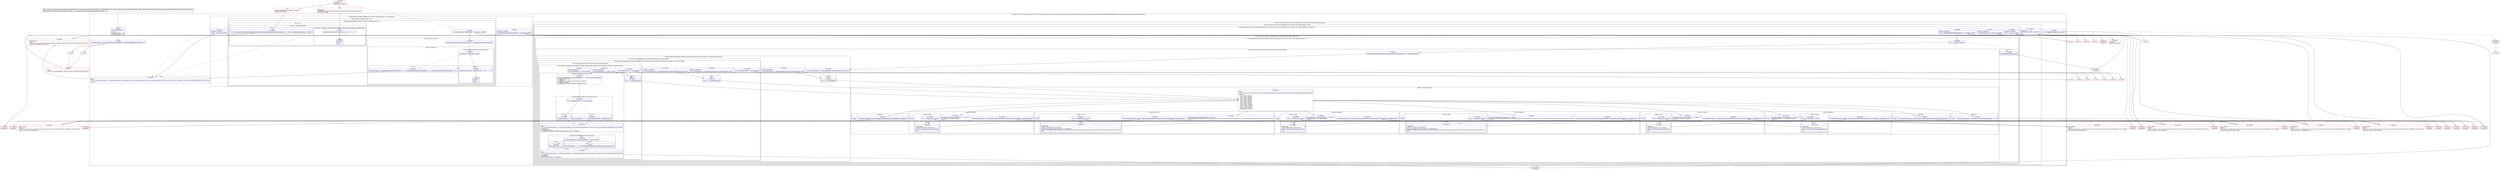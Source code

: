 digraph "CFG forandroid.support.media.ExifInterface.setAttribute(Ljava\/lang\/String;Ljava\/lang\/String;)V" {
subgraph cluster_Region_1951959912 {
label = "R(5:0|1|(1:(2:10|(2:(2:12|13)|(1:14)))(1:(1:17)))|21|(2:(1:(3:32|(1:59)(1:(1:42)(1:(1:58)(5:49|(1:51)(1:52)|53|(1:55)(1:56)|57)))|60)(1:31))|94)) | DECL_VAR: android.support.media.ExifInterface$ExifTag null, int null, java.lang.String null, java.lang.String null\l";
node [shape=record,color=blue];
Node_0 [shape=record,label="{0\:\ 0x0000|MTH_ENTER_BLOCK\l|r0 = r18\ljava.lang.String r1 = r20\ljava.lang.String r3 = r19\l}"];
Node_1 [shape=record,label="{1\:\ 0x000c|java.lang.String r2 = TAG_ISO_SPEED_RATINGS.equals(r3) ? TAG_PHOTOGRAPHIC_SENSITIVITY : r3\l}"];
subgraph cluster_IfRegion_582682811 {
label = "IF [B:5:0x0014, B:7:0x001c] THEN: R(1:(2:10|(2:(2:12|13)|(1:14)))(1:(1:17))) ELSE: null";
node [shape=record,color=blue];
Node_5 [shape=record,label="{5\:\ 0x0014|ADDED_TO_REGION\l|if (r1 != null) goto L_0x0016\l}"];
Node_7 [shape=record,label="{7\:\ 0x001c|ADDED_TO_REGION\l|if (sTagSetForCompatibility.contains(r2) == true) goto L_0x001e\l}"];
subgraph cluster_Region_101088439 {
label = "R(1:(2:10|(2:(2:12|13)|(1:14)))(1:(1:17)))";
node [shape=record,color=blue];
subgraph cluster_IfRegion_1736598297 {
label = "IF [B:9:0x0024] THEN: R(2:10|(2:(2:12|13)|(1:14))) ELSE: R(1:(1:17))";
node [shape=record,color=blue];
Node_9 [shape=record,label="{9\:\ 0x0024|if (r2.equals(TAG_GPS_TIMESTAMP) == true) goto L_0x0026\l}"];
subgraph cluster_Region_310953039 {
label = "R(2:10|(2:(2:12|13)|(1:14)))";
node [shape=record,color=blue];
Node_10 [shape=record,label="{10\:\ 0x0026|java.util.regex.Matcher java.util.regex.Matcher r5 = sGpsTimestampPattern.matcher(r1)\l}"];
subgraph cluster_Region_778419019 {
label = "R(2:(2:12|13)|(1:14))";
node [shape=record,color=blue];
subgraph cluster_IfRegion_2080916279 {
label = "IF [B:11:0x0030] THEN: R(2:12|13) ELSE: null";
node [shape=record,color=blue];
Node_11 [shape=record,label="{11\:\ 0x0030|if (r5.find() == false) goto L_0x0032\l}"];
subgraph cluster_Region_1744177885 {
label = "R(2:12|13)";
node [shape=record,color=blue];
Node_12 [shape=record,label="{12\:\ 0x0032|android.util.Log.w(TAG, \"Invalid value for \" + r2 + \" : \" + r1)\l}"];
Node_13 [shape=record,label="{13\:\ 0x0050|RETURN\l|return\l}"];
}
}
subgraph cluster_Region_2029909766 {
label = "R(1:14)";
node [shape=record,color=blue];
Node_14 [shape=record,label="{14\:\ 0x0051|java.lang.String r1 = java.lang.Integer.parseInt(r5.group(1)) + \"\/1,\" + java.lang.Integer.parseInt(r5.group(2)) + \"\/1,\" + java.lang.Integer.parseInt(r5.group(3)) + \"\/1\"\l}"];
}
}
}
subgraph cluster_Region_226324491 {
label = "R(1:(1:17))";
node [shape=record,color=blue];
subgraph cluster_TryCatchRegion_740457420 {
label = "Try: R(1:17) catches: R(2:18|20)";
node [shape=record,color=blue];
subgraph cluster_Region_1320642436 {
label = "R(1:17)";
node [shape=record,color=blue];
Node_17 [shape=record,label="{17\:\ 0x009a|r1 = new android.support.media.ExifInterface.Rational(java.lang.Double.parseDouble(r20)).toString()     \/\/ Catch:\{ NumberFormatException \-\> 0x009c \}\l}"];
}
subgraph cluster_Region_1889834210 {
label = "R(2:18|20) | ExcHandler: NumberFormatException (unused java.lang.NumberFormatException)\l";
node [shape=record,color=blue];
Node_18 [shape=record,label="{18\:\ 0x009c|android.util.Log.w(TAG, \"Invalid value for \" + r2 + \" : \" + r1)\l}"];
Node_20 [shape=record,label="{20\:\ 0x00ba|RETURN\l|return\l}"];
}
}
}
}
}
}
Node_21 [shape=record,label="{21\:\ 0x00bb|PHI: r1 \l  PHI: (r1v1 java.lang.String) = (r1v0 java.lang.String), (r1v0 java.lang.String), (r1v3 java.lang.String), (r1v5 java.lang.String) binds: [B:5:0x0014, B:7:0x001c, B:17:0x009a, B:14:0x0051] A[DONT_GENERATE, DONT_INLINE]\l|int r6 = 0\l}"];
subgraph cluster_LoopRegion_757225960 {
label = "LOOP:0: (2:(1:(3:32|(1:59)(1:(1:42)(1:(1:58)(5:49|(1:51)(1:52)|53|(1:55)(1:56)|57)))|60)(1:31))|94)";
node [shape=record,color=blue];
Node_23 [shape=record,label="{23\:\ 0x00c0|if (r6 \< EXIF_TAGS.length) goto L_0x00c2\l}"];
subgraph cluster_Region_1670348059 {
label = "R(2:(1:(3:32|(1:59)(1:(1:42)(1:(1:58)(5:49|(1:51)(1:52)|53|(1:55)(1:56)|57)))|60)(1:31))|94)";
node [shape=record,color=blue];
subgraph cluster_IfRegion_1362356757 {
label = "IF [B:25:0x00c3, B:27:0x00c7, B:29:0x00d5] THEN: R(1:(3:32|(1:59)(1:(1:42)(1:(1:58)(5:49|(1:51)(1:52)|53|(1:55)(1:56)|57)))|60)(1:31)) ELSE: null";
node [shape=record,color=blue];
Node_25 [shape=record,label="{25\:\ 0x00c3|ADDED_TO_REGION\l|if (r6 != 4) goto L_0x00cb\l}"];
Node_27 [shape=record,label="{27\:\ 0x00c7|ADDED_TO_REGION\l|if (r0.mHasThumbnail == true) goto L_0x00cb\l}"];
Node_29 [shape=record,label="{29\:\ 0x00d5|ADDED_TO_REGION\l|if ((r7 = sExifTagMapsForWriting[r6].get(r2)) != null) goto L_0x00d7\l}"];
subgraph cluster_Region_435444027 {
label = "R(1:(3:32|(1:59)(1:(1:42)(1:(1:58)(5:49|(1:51)(1:52)|53|(1:55)(1:56)|57)))|60)(1:31))";
node [shape=record,color=blue];
subgraph cluster_IfRegion_178300061 {
label = "IF [B:30:0x00d7] THEN: R(3:32|(1:59)(1:(1:42)(1:(1:58)(5:49|(1:51)(1:52)|53|(1:55)(1:56)|57)))|60) ELSE: R(1:31)";
node [shape=record,color=blue];
Node_30 [shape=record,label="{30\:\ 0x00d7|if (r1 != null) goto L_0x00e2\l}"];
subgraph cluster_Region_1583264570 {
label = "R(3:32|(1:59)(1:(1:42)(1:(1:58)(5:49|(1:51)(1:52)|53|(1:55)(1:56)|57)))|60)";
node [shape=record,color=blue];
Node_32 [shape=record,label="{32\:\ 0x00e2|android.util.Pair android.util.Pair\<java.lang.Integer, java.lang.Integer\> r8 = guessDataFormat(r1)\l}"];
subgraph cluster_IfRegion_93511192 {
label = "IF [B:33:0x00f0, B:35:0x00fc] THEN: R(1:59) ELSE: R(1:(1:42)(1:(1:58)(5:49|(1:51)(1:52)|53|(1:55)(1:56)|57)))";
node [shape=record,color=blue];
Node_33 [shape=record,label="{33\:\ 0x00f0|if (r7.primaryFormat == ((java.lang.Integer) r8.first).intValue()) goto L_0x01c5\l}"];
Node_35 [shape=record,label="{35\:\ 0x00fc|ADDED_TO_REGION\l|if (r7.primaryFormat == ((java.lang.Integer) r8.second).intValue()) goto L_0x01c5\l}"];
subgraph cluster_Region_186887323 {
label = "R(1:59)";
node [shape=record,color=blue];
Node_59 [shape=record,label="{59\:\ 0x01c5|int r7 = r7.primaryFormat\l}"];
}
subgraph cluster_Region_449316525 {
label = "R(1:(1:42)(1:(1:58)(5:49|(1:51)(1:52)|53|(1:55)(1:56)|57))) | ELSE_IF_CHAIN\l";
node [shape=record,color=blue];
subgraph cluster_IfRegion_1073734194 {
label = "IF [B:37:0x0103, B:39:0x010f, B:41:0x011b] THEN: R(1:42) ELSE: R(1:(1:58)(5:49|(1:51)(1:52)|53|(1:55)(1:56)|57)) | ELSE_IF_CHAIN\l";
node [shape=record,color=blue];
Node_37 [shape=record,label="{37\:\ 0x0103|if (r7.secondaryFormat != \-1) goto L_0x0105\l}"];
Node_39 [shape=record,label="{39\:\ 0x010f|ADDED_TO_REGION\l|if (r7.secondaryFormat == ((java.lang.Integer) r8.first).intValue()) goto L_0x011d\l}"];
Node_41 [shape=record,label="{41\:\ 0x011b|ADDED_TO_REGION\l|if (r7.secondaryFormat == ((java.lang.Integer) r8.second).intValue()) goto L_0x011d\l}"];
subgraph cluster_Region_591527187 {
label = "R(1:42)";
node [shape=record,color=blue];
Node_42 [shape=record,label="{42\:\ 0x011d|int r7 = r7.secondaryFormat\l}"];
}
subgraph cluster_Region_2085863639 {
label = "R(1:(1:58)(5:49|(1:51)(1:52)|53|(1:55)(1:56)|57)) | ELSE_IF_CHAIN\l";
node [shape=record,color=blue];
subgraph cluster_IfRegion_1133525130 {
label = "IF [B:44:0x0123, B:46:0x0128, B:48:0x012c] THEN: R(1:58) ELSE: R(5:49|(1:51)(1:52)|53|(1:55)(1:56)|57) | ELSE_IF_CHAIN\l";
node [shape=record,color=blue];
Node_44 [shape=record,label="{44\:\ 0x0123|if (r7.primaryFormat == 1) goto L_0x01c2\l}"];
Node_46 [shape=record,label="{46\:\ 0x0128|ADDED_TO_REGION\l|if (r7.primaryFormat == 7) goto L_0x01c2\l}"];
Node_48 [shape=record,label="{48\:\ 0x012c|ADDED_TO_REGION\l|if (r7.primaryFormat == 2) goto L_0x01c2\l}"];
subgraph cluster_Region_1267540415 {
label = "R(1:58)";
node [shape=record,color=blue];
Node_58 [shape=record,label="{58\:\ 0x01c2|int r7 = r7.primaryFormat\l}"];
}
subgraph cluster_Region_828044342 {
label = "R(5:49|(1:51)(1:52)|53|(1:55)(1:56)|57)";
node [shape=record,color=blue];
Node_49 [shape=record,label="{49\:\ 0x0130|java.lang.StringBuilder java.lang.StringBuilder r11 = new java.lang.StringBuilder()\lr11.append(\"Given tag (\")\lr11.append(r2)\lr11.append(\") value didn't match with one of expected \")\lr11.append(\"formats: \")\lr11.append(IFD_FORMAT_NAMES[r7.primaryFormat])\l}"];
subgraph cluster_IfRegion_2014747714 {
label = "IF [B:50:0x0154] THEN: R(1:51) ELSE: R(1:52)";
node [shape=record,color=blue];
Node_50 [shape=record,label="{50\:\ 0x0154|if (r7.secondaryFormat == \-1) goto L_0x0156\l}"];
subgraph cluster_Region_1898606165 {
label = "R(1:51)";
node [shape=record,color=blue];
Node_51 [shape=record,label="{51\:\ 0x0156|java.lang.String r7 = \"\"\l}"];
}
subgraph cluster_Region_907317292 {
label = "R(1:52)";
node [shape=record,color=blue];
Node_52 [shape=record,label="{52\:\ 0x0159|java.lang.String r7 = \", \" + IFD_FORMAT_NAMES[r7.secondaryFormat]\l}"];
}
}
Node_53 [shape=record,label="{53\:\ 0x0170|PHI: r7 \l  PHI: (r7v39 java.lang.String) = (r7v54 java.lang.String), (r7v55 java.lang.String) binds: [B:52:0x0159, B:51:0x0156] A[DONT_GENERATE, DONT_INLINE]\l|r11.append(r7)\lr11.append(\" (guess: \")\lr11.append(IFD_FORMAT_NAMES[((java.lang.Integer) r8.first).intValue()])\l}"];
subgraph cluster_IfRegion_2949436 {
label = "IF [B:54:0x018f] THEN: R(1:55) ELSE: R(1:56)";
node [shape=record,color=blue];
Node_54 [shape=record,label="{54\:\ 0x018f|if (((java.lang.Integer) r8.second).intValue() == \-1) goto L_0x0191\l}"];
subgraph cluster_Region_997482121 {
label = "R(1:55)";
node [shape=record,color=blue];
Node_55 [shape=record,label="{55\:\ 0x0191|java.lang.String r7 = \"\"\l}"];
}
subgraph cluster_Region_416469895 {
label = "R(1:56)";
node [shape=record,color=blue];
Node_56 [shape=record,label="{56\:\ 0x0194|java.lang.String r7 = \", \" + IFD_FORMAT_NAMES[((java.lang.Integer) r8.second).intValue()]\l}"];
}
}
Node_57 [shape=record,label="{57\:\ 0x01b1|PHI: r7 \l  PHI: (r7v46 java.lang.String) = (r7v50 java.lang.String), (r7v51 java.lang.String) binds: [B:56:0x0194, B:55:0x0191] A[DONT_GENERATE, DONT_INLINE]\l|r11.append(r7)\lr11.append(\")\")\landroid.util.Log.w(TAG, r11.toString())\l}"];
}
}
}
}
}
}
subgraph cluster_SwitchRegion_573636739 {
label = "Switch: 8, default: R(2:61|1)";
node [shape=record,color=blue];
Node_60 [shape=record,label="{60\:\ 0x01c7|PHI: r7 \l  PHI: (r7v7 int) = (r7v37 int), (r7v38 int), (r7v56 int) binds: [B:59:0x01c5, B:58:0x01c2, B:42:0x011d] A[DONT_GENERATE, DONT_INLINE]\l|switch(r7) \{\l    case 1: goto L_0x0307;\l    case 2: goto L_0x02fb;\l    case 3: goto L_0x02d5;\l    case 4: goto L_0x02af;\l    case 5: goto L_0x0270;\l    case 6: goto L_0x01ca;\l    case 7: goto L_0x02fb;\l    case 8: goto L_0x01ca;\l    case 9: goto L_0x0249;\l    case 10: goto L_0x0209;\l    case 11: goto L_0x01ca;\l    case 12: goto L_0x01e2;\l    default: goto L_0x01ca;\l\}\l}"];
subgraph cluster_Region_162134734 {
label = "R(2:93|1)";
node [shape=record,color=blue];
Node_93 [shape=record,label="{93\:\ 0x0307|r0.mAttributes[r6].put(r2, android.support.media.ExifInterface.ExifAttribute.createByte(r1))\l}"];
Node_InsnContainer_1074149738 [shape=record,label="{|break\l}"];
}
subgraph cluster_Region_1568570525 {
label = "R(2:92|1)";
node [shape=record,color=blue];
Node_92 [shape=record,label="{92\:\ 0x02fb|r0.mAttributes[r6].put(r2, android.support.media.ExifInterface.ExifAttribute.createString(r1))\l}"];
Node_InsnContainer_34610568 [shape=record,label="{|break\l}"];
}
subgraph cluster_Region_1391833059 {
label = "R(4:87|(1:90)|91|1)";
node [shape=record,color=blue];
Node_87 [shape=record,label="{87\:\ 0x02d5|java.lang.String[] java.lang.String[] r7 = r1.split(\",\")\lint[] int[] r8 = new int[r7.length]\lint r9 = 0\l}"];
subgraph cluster_LoopRegion_763452439 {
label = "LOOP:6: (1:90)";
node [shape=record,color=blue];
Node_89 [shape=record,label="{89\:\ 0x02e0|if (r9 \< r7.length) goto L_0x02e2\l}"];
subgraph cluster_Region_995129928 {
label = "R(1:90)";
node [shape=record,color=blue];
Node_90 [shape=record,label="{90\:\ 0x02e2|LOOP_END\lLOOP:6: B:88:0x02df\-\>B:90:0x02e2\l|r8[r9] = java.lang.Integer.parseInt(r7[r9])\lr9++\l}"];
}
}
Node_91 [shape=record,label="{91\:\ 0x02ed|r0.mAttributes[r6].put(r2, android.support.media.ExifInterface.ExifAttribute.createUShort(r8, r0.mExifByteOrder))\l}"];
Node_InsnContainer_1311274244 [shape=record,label="{|break\l}"];
}
subgraph cluster_Region_2040074724 {
label = "R(4:82|(1:85)|86|1)";
node [shape=record,color=blue];
Node_82 [shape=record,label="{82\:\ 0x02af|java.lang.String[] java.lang.String[] r7 = r1.split(\",\")\llong[] long[] r8 = new long[r7.length]\lint r9 = 0\l}"];
subgraph cluster_LoopRegion_426910788 {
label = "LOOP:5: (1:85)";
node [shape=record,color=blue];
Node_84 [shape=record,label="{84\:\ 0x02ba|if (r9 \< r7.length) goto L_0x02bc\l}"];
subgraph cluster_Region_905444124 {
label = "R(1:85)";
node [shape=record,color=blue];
Node_85 [shape=record,label="{85\:\ 0x02bc|LOOP_END\lLOOP:5: B:83:0x02b9\-\>B:85:0x02bc\l|r8[r9] = java.lang.Long.parseLong(r7[r9])\lr9++\l}"];
}
}
Node_86 [shape=record,label="{86\:\ 0x02c7|r0.mAttributes[r6].put(r2, android.support.media.ExifInterface.ExifAttribute.createULong(r8, r0.mExifByteOrder))\l}"];
Node_InsnContainer_1681346906 [shape=record,label="{|break\l}"];
}
subgraph cluster_Region_1067510675 {
label = "R(4:77|(1:80)|81|1)";
node [shape=record,color=blue];
Node_77 [shape=record,label="{77\:\ 0x0270|java.lang.String[] java.lang.String[] r7 = r1.split(\",\")\landroid.support.media.ExifInterface$Rational[] android.support.media.ExifInterface.Rational[] r8 = new android.support.media.ExifInterface.Rational[r7.length]\lint r9 = 0\l}"];
subgraph cluster_LoopRegion_305227857 {
label = "LOOP:4: (1:80)";
node [shape=record,color=blue];
Node_79 [shape=record,label="{79\:\ 0x027b|if (r9 \< r7.length) goto L_0x027d\l}"];
subgraph cluster_Region_705417829 {
label = "R(1:80)";
node [shape=record,color=blue];
Node_80 [shape=record,label="{80\:\ 0x027d|LOOP_END\lLOOP:4: B:78:0x027a\-\>B:80:0x027d\l|java.lang.String[] java.lang.String[] r10 = r7[r9].split(\"\/\")\lr8[r9] = new android.support.media.ExifInterface.Rational((long) java.lang.Double.parseDouble(r10[0]), (long) java.lang.Double.parseDouble(r10[1]))\lr9++\l}"];
}
}
Node_81 [shape=record,label="{81\:\ 0x02a1|r0.mAttributes[r6].put(r2, android.support.media.ExifInterface.ExifAttribute.createURational(r8, r0.mExifByteOrder))\l}"];
Node_InsnContainer_353106399 [shape=record,label="{|break\l}"];
}
subgraph cluster_Region_286581358 {
label = "R(4:72|(1:75)|76|1)";
node [shape=record,color=blue];
Node_72 [shape=record,label="{72\:\ 0x0249|java.lang.String[] java.lang.String[] r7 = r1.split(\",\")\lint[] int[] r8 = new int[r7.length]\lint r9 = 0\l}"];
subgraph cluster_LoopRegion_575902564 {
label = "LOOP:3: (1:75)";
node [shape=record,color=blue];
Node_74 [shape=record,label="{74\:\ 0x0254|if (r9 \< r7.length) goto L_0x0256\l}"];
subgraph cluster_Region_678867753 {
label = "R(1:75)";
node [shape=record,color=blue];
Node_75 [shape=record,label="{75\:\ 0x0256|LOOP_END\lLOOP:3: B:73:0x0253\-\>B:75:0x0256\l|r8[r9] = java.lang.Integer.parseInt(r7[r9])\lr9++\l}"];
}
}
Node_76 [shape=record,label="{76\:\ 0x0261|r0.mAttributes[r6].put(r2, android.support.media.ExifInterface.ExifAttribute.createSLong(r8, r0.mExifByteOrder))\l}"];
Node_InsnContainer_401951403 [shape=record,label="{|break\l}"];
}
subgraph cluster_Region_1860295960 {
label = "R(4:67|(1:70)|71|1)";
node [shape=record,color=blue];
Node_67 [shape=record,label="{67\:\ 0x0209|java.lang.String[] java.lang.String[] r7 = r1.split(\",\")\landroid.support.media.ExifInterface$Rational[] android.support.media.ExifInterface.Rational[] r8 = new android.support.media.ExifInterface.Rational[r7.length]\lint r9 = 0\l}"];
subgraph cluster_LoopRegion_832320918 {
label = "LOOP:2: (1:70)";
node [shape=record,color=blue];
Node_69 [shape=record,label="{69\:\ 0x0214|if (r9 \< r7.length) goto L_0x0216\l}"];
subgraph cluster_Region_1173377338 {
label = "R(1:70)";
node [shape=record,color=blue];
Node_70 [shape=record,label="{70\:\ 0x0216|LOOP_END\lLOOP:2: B:68:0x0213\-\>B:70:0x0216\l|java.lang.String[] java.lang.String[] r10 = r7[r9].split(\"\/\")\lr8[r9] = new android.support.media.ExifInterface.Rational((long) java.lang.Double.parseDouble(r10[0]), (long) java.lang.Double.parseDouble(r10[1]))\lr9++\l}"];
}
}
Node_71 [shape=record,label="{71\:\ 0x023a|r0.mAttributes[r6].put(r2, android.support.media.ExifInterface.ExifAttribute.createSRational(r8, r0.mExifByteOrder))\l}"];
Node_InsnContainer_444108036 [shape=record,label="{|break\l}"];
}
subgraph cluster_Region_1598486289 {
label = "R(4:62|(1:65)|66|1)";
node [shape=record,color=blue];
Node_62 [shape=record,label="{62\:\ 0x01e2|java.lang.String[] java.lang.String[] r7 = r1.split(\",\")\ldouble[] double[] r8 = new double[r7.length]\lint r9 = 0\l}"];
subgraph cluster_LoopRegion_2064003667 {
label = "LOOP:1: (1:65)";
node [shape=record,color=blue];
Node_64 [shape=record,label="{64\:\ 0x01ed|if (r9 \< r7.length) goto L_0x01ef\l}"];
subgraph cluster_Region_1727281633 {
label = "R(1:65)";
node [shape=record,color=blue];
Node_65 [shape=record,label="{65\:\ 0x01ef|LOOP_END\lLOOP:1: B:63:0x01ec\-\>B:65:0x01ef\l|r8[r9] = java.lang.Double.parseDouble(r7[r9])\lr9++\l}"];
}
}
Node_66 [shape=record,label="{66\:\ 0x01fa|r0.mAttributes[r6].put(r2, android.support.media.ExifInterface.ExifAttribute.createDouble(r8, r0.mExifByteOrder))\l}"];
Node_InsnContainer_1142661776 [shape=record,label="{|break\l}"];
}
subgraph cluster_Region_236220109 {
label = "R(2:61|1)";
node [shape=record,color=blue];
Node_61 [shape=record,label="{61\:\ 0x01ca|android.util.Log.w(TAG, \"Data format isn't one of expected formats: \" + r7)\l}"];
Node_InsnContainer_864669110 [shape=record,label="{|break\l}"];
}
}
}
subgraph cluster_Region_1498182515 {
label = "R(1:31)";
node [shape=record,color=blue];
Node_31 [shape=record,label="{31\:\ 0x00d9|r0.mAttributes[r6].remove(r2)\l}"];
}
}
}
}
Node_94 [shape=record,label="{94\:\ 0x0312|LOOP_END\lLOOP:0: B:22:0x00bd\-\>B:94:0x0312\l|r6++\l}"];
}
}
}
subgraph cluster_Region_1889834210 {
label = "R(2:18|20) | ExcHandler: NumberFormatException (unused java.lang.NumberFormatException)\l";
node [shape=record,color=blue];
Node_18 [shape=record,label="{18\:\ 0x009c|android.util.Log.w(TAG, \"Invalid value for \" + r2 + \" : \" + r1)\l}"];
Node_20 [shape=record,label="{20\:\ 0x00ba|RETURN\l|return\l}"];
}
Node_2 [shape=record,color=red,label="{2\:\ 0x000e}"];
Node_3 [shape=record,color=red,label="{3\:\ 0x0011}"];
Node_4 [shape=record,color=red,label="{4\:\ 0x0012|PHI: r2 \l  PHI: (r2v2 java.lang.String) =  binds: [] A[DONT_GENERATE, DONT_INLINE]\l}"];
Node_6 [shape=record,color=red,label="{6\:\ 0x0016}"];
Node_8 [shape=record,color=red,label="{8\:\ 0x001e}"];
Node_15 [shape=record,color=red,label="{15\:\ 0x008c|SYNTHETIC\lSplitter:B:15:0x008c\l}"];
Node_16 [shape=record,color=red,label="{16\:\ ?|Catch:\{ NumberFormatException \-\> 0x009c \}\lSplitter:B:15:0x008c\l}"];
Node_19 [shape=record,color=red,label="{19\:\ ?|SYNTHETIC\lExcHandler: NumberFormatException (unused java.lang.NumberFormatException)\lSplitter:B:15:0x008c\l}"];
Node_22 [shape=record,color=red,label="{22\:\ 0x00bd|LOOP_START\lPHI: r6 \l  PHI: (r6v1 int) = (r6v0 int), (r6v2 int) binds: [B:21:0x00bb, B:94:0x0312] A[DONT_GENERATE, DONT_INLINE]\lLOOP:0: B:22:0x00bd\-\>B:94:0x0312\l}"];
Node_24 [shape=record,color=red,label="{24\:\ 0x00c2}"];
Node_26 [shape=record,color=red,label="{26\:\ 0x00c5}"];
Node_28 [shape=record,color=red,label="{28\:\ 0x00cb}"];
Node_34 [shape=record,color=red,label="{34\:\ 0x00f2}"];
Node_36 [shape=record,color=red,label="{36\:\ 0x0100}"];
Node_38 [shape=record,color=red,label="{38\:\ 0x0105}"];
Node_40 [shape=record,color=red,label="{40\:\ 0x0111}"];
Node_43 [shape=record,color=red,label="{43\:\ 0x0121}"];
Node_45 [shape=record,color=red,label="{45\:\ 0x0125}"];
Node_47 [shape=record,color=red,label="{47\:\ 0x012a}"];
Node_63 [shape=record,color=red,label="{63\:\ 0x01ec|LOOP_START\lPHI: r9 \l  PHI: (r9v22 int) = (r9v21 int), (r9v24 int) binds: [B:62:0x01e2, B:65:0x01ef] A[DONT_GENERATE, DONT_INLINE]\lLOOP:1: B:63:0x01ec\-\>B:65:0x01ef\l}"];
Node_68 [shape=record,color=red,label="{68\:\ 0x0213|LOOP_START\lPHI: r9 \l  PHI: (r9v18 int) = (r9v17 int), (r9v20 int) binds: [B:67:0x0209, B:70:0x0216] A[DONT_GENERATE, DONT_INLINE]\lLOOP:2: B:68:0x0213\-\>B:70:0x0216\l}"];
Node_73 [shape=record,color=red,label="{73\:\ 0x0253|LOOP_START\lPHI: r9 \l  PHI: (r9v14 int) = (r9v13 int), (r9v16 int) binds: [B:72:0x0249, B:75:0x0256] A[DONT_GENERATE, DONT_INLINE]\lLOOP:3: B:73:0x0253\-\>B:75:0x0256\l}"];
Node_78 [shape=record,color=red,label="{78\:\ 0x027a|LOOP_START\lPHI: r9 \l  PHI: (r9v10 int) = (r9v9 int), (r9v12 int) binds: [B:77:0x0270, B:80:0x027d] A[DONT_GENERATE, DONT_INLINE]\lLOOP:4: B:78:0x027a\-\>B:80:0x027d\l}"];
Node_83 [shape=record,color=red,label="{83\:\ 0x02b9|LOOP_START\lPHI: r9 \l  PHI: (r9v6 int) = (r9v5 int), (r9v8 int) binds: [B:82:0x02af, B:85:0x02bc] A[DONT_GENERATE, DONT_INLINE]\lLOOP:5: B:83:0x02b9\-\>B:85:0x02bc\l}"];
Node_88 [shape=record,color=red,label="{88\:\ 0x02df|LOOP_START\lPHI: r9 \l  PHI: (r9v2 int) = (r9v1 int), (r9v4 int) binds: [B:87:0x02d5, B:90:0x02e2] A[DONT_GENERATE, DONT_INLINE]\lLOOP:6: B:88:0x02df\-\>B:90:0x02e2\l}"];
Node_95 [shape=record,color=red,label="{95\:\ 0x0316}"];
Node_96 [shape=record,color=red,label="{96\:\ 0x0316|SYNTHETIC\l}"];
Node_97 [shape=record,color=red,label="{97\:\ 0x0312|SYNTHETIC\l}"];
Node_98 [shape=record,color=red,label="{98\:\ 0x0312|SYNTHETIC\l}"];
Node_99 [shape=record,color=red,label="{99\:\ 0x0312|SYNTHETIC\l}"];
Node_100 [shape=record,color=red,label="{100\:\ 0x0312|SYNTHETIC\l}"];
Node_101 [shape=record,color=red,label="{101\:\ 0x0312|SYNTHETIC\l}"];
Node_102 [shape=record,color=red,label="{102\:\ 0x0312|SYNTHETIC\l}"];
Node_103 [shape=record,color=red,label="{103\:\ 0x0312|SYNTHETIC\l}"];
Node_104 [shape=record,color=red,label="{104\:\ 0x0312|SYNTHETIC\l}"];
Node_105 [shape=record,color=red,label="{105\:\ 0x0312|SYNTHETIC\l}"];
Node_106 [shape=record,color=red,label="{106\:\ 0x0312|SYNTHETIC\l}"];
Node_107 [shape=record,color=red,label="{107\:\ 0x0312|SYNTHETIC\l}"];
Node_108 [shape=record,color=red,label="{108\:\ 0x0312|SYNTHETIC\l}"];
Node_109 [shape=record,color=red,label="{109\:\ 0x0312|SYNTHETIC\lADDED_TO_REGION\l}"];
Node_110 [shape=record,color=red,label="{110\:\ 0x01fa|SYNTHETIC\l}"];
Node_111 [shape=record,color=red,label="{111\:\ 0x023a|SYNTHETIC\l}"];
Node_112 [shape=record,color=red,label="{112\:\ 0x0261|SYNTHETIC\l}"];
Node_113 [shape=record,color=red,label="{113\:\ 0x02a1|SYNTHETIC\l}"];
Node_114 [shape=record,color=red,label="{114\:\ 0x02c7|SYNTHETIC\l}"];
Node_115 [shape=record,color=red,label="{115\:\ 0x02ed|SYNTHETIC\l}"];
MethodNode[shape=record,label="{public void android.support.media.ExifInterface.setAttribute((r18v0 'this' android.support.media.ExifInterface A[IMMUTABLE_TYPE, THIS]), (r19v0 java.lang.String A[IMMUTABLE_TYPE, METHOD_ARGUMENT]), (r20v0 java.lang.String A[IMMUTABLE_TYPE, METHOD_ARGUMENT]))  | Annotation[BUILD, android.support.annotation.NonNull, \{\}], Annotation[BUILD, android.support.annotation.Nullable, \{\}]\l}"];
MethodNode -> Node_0;
Node_0 -> Node_1;
Node_1 -> Node_2;
Node_1 -> Node_3;
Node_5 -> Node_6;
Node_5 -> Node_21[style=dashed];
Node_7 -> Node_8;
Node_7 -> Node_21[style=dashed];
Node_9 -> Node_10;
Node_9 -> Node_15[style=dashed];
Node_10 -> Node_11;
Node_11 -> Node_12;
Node_11 -> Node_14[style=dashed];
Node_12 -> Node_13;
Node_14 -> Node_21;
Node_17 -> Node_21;
Node_18 -> Node_20;
Node_21 -> Node_22;
Node_23 -> Node_24;
Node_23 -> Node_96[style=dashed];
Node_25 -> Node_26[style=dashed];
Node_25 -> Node_28;
Node_27 -> Node_28;
Node_27 -> Node_109[style=dashed];
Node_29 -> Node_30;
Node_29 -> Node_98[style=dashed];
Node_30 -> Node_31[style=dashed];
Node_30 -> Node_32;
Node_32 -> Node_33;
Node_33 -> Node_34[style=dashed];
Node_33 -> Node_59;
Node_35 -> Node_36[style=dashed];
Node_35 -> Node_59;
Node_59 -> Node_60;
Node_37 -> Node_38;
Node_37 -> Node_43[style=dashed];
Node_39 -> Node_40[style=dashed];
Node_39 -> Node_42;
Node_41 -> Node_42;
Node_41 -> Node_43[style=dashed];
Node_42 -> Node_60;
Node_44 -> Node_45[style=dashed];
Node_44 -> Node_58;
Node_46 -> Node_47[style=dashed];
Node_46 -> Node_58;
Node_48 -> Node_49[style=dashed];
Node_48 -> Node_58;
Node_58 -> Node_60;
Node_49 -> Node_50;
Node_50 -> Node_51;
Node_50 -> Node_52[style=dashed];
Node_51 -> Node_53;
Node_52 -> Node_53;
Node_53 -> Node_54;
Node_54 -> Node_55;
Node_54 -> Node_56[style=dashed];
Node_55 -> Node_57;
Node_56 -> Node_57;
Node_57 -> Node_100;
Node_60 -> Node_61;
Node_60 -> Node_62;
Node_60 -> Node_67;
Node_60 -> Node_72;
Node_60 -> Node_77;
Node_60 -> Node_82;
Node_60 -> Node_87;
Node_60 -> Node_92;
Node_60 -> Node_93;
Node_93 -> Node_97;
Node_92 -> Node_108;
Node_87 -> Node_88;
Node_89 -> Node_90;
Node_89 -> Node_115[style=dashed];
Node_90 -> Node_88;
Node_91 -> Node_107;
Node_82 -> Node_83;
Node_84 -> Node_85;
Node_84 -> Node_114[style=dashed];
Node_85 -> Node_83;
Node_86 -> Node_106;
Node_77 -> Node_78;
Node_79 -> Node_80;
Node_79 -> Node_113[style=dashed];
Node_80 -> Node_78;
Node_81 -> Node_105;
Node_72 -> Node_73;
Node_74 -> Node_75;
Node_74 -> Node_112[style=dashed];
Node_75 -> Node_73;
Node_76 -> Node_104;
Node_67 -> Node_68;
Node_69 -> Node_70;
Node_69 -> Node_111[style=dashed];
Node_70 -> Node_68;
Node_71 -> Node_103;
Node_62 -> Node_63;
Node_64 -> Node_65;
Node_64 -> Node_110[style=dashed];
Node_65 -> Node_63;
Node_66 -> Node_102;
Node_61 -> Node_101;
Node_31 -> Node_99;
Node_94 -> Node_22;
Node_18 -> Node_20;
Node_2 -> Node_4;
Node_3 -> Node_4;
Node_4 -> Node_5;
Node_6 -> Node_7;
Node_8 -> Node_9;
Node_15 -> Node_16;
Node_15 -> Node_19;
Node_16 -> Node_17;
Node_19 -> Node_18;
Node_22 -> Node_23;
Node_24 -> Node_25;
Node_26 -> Node_27;
Node_28 -> Node_29;
Node_34 -> Node_35;
Node_36 -> Node_37;
Node_38 -> Node_39;
Node_40 -> Node_41;
Node_43 -> Node_44;
Node_45 -> Node_46;
Node_47 -> Node_48;
Node_63 -> Node_64;
Node_68 -> Node_69;
Node_73 -> Node_74;
Node_78 -> Node_79;
Node_83 -> Node_84;
Node_88 -> Node_89;
Node_96 -> Node_95;
Node_97 -> Node_94;
Node_98 -> Node_94;
Node_99 -> Node_94;
Node_100 -> Node_94;
Node_101 -> Node_94;
Node_102 -> Node_94;
Node_103 -> Node_94;
Node_104 -> Node_94;
Node_105 -> Node_94;
Node_106 -> Node_94;
Node_107 -> Node_94;
Node_108 -> Node_94;
Node_109 -> Node_94;
Node_110 -> Node_66;
Node_111 -> Node_71;
Node_112 -> Node_76;
Node_113 -> Node_81;
Node_114 -> Node_86;
Node_115 -> Node_91;
}

